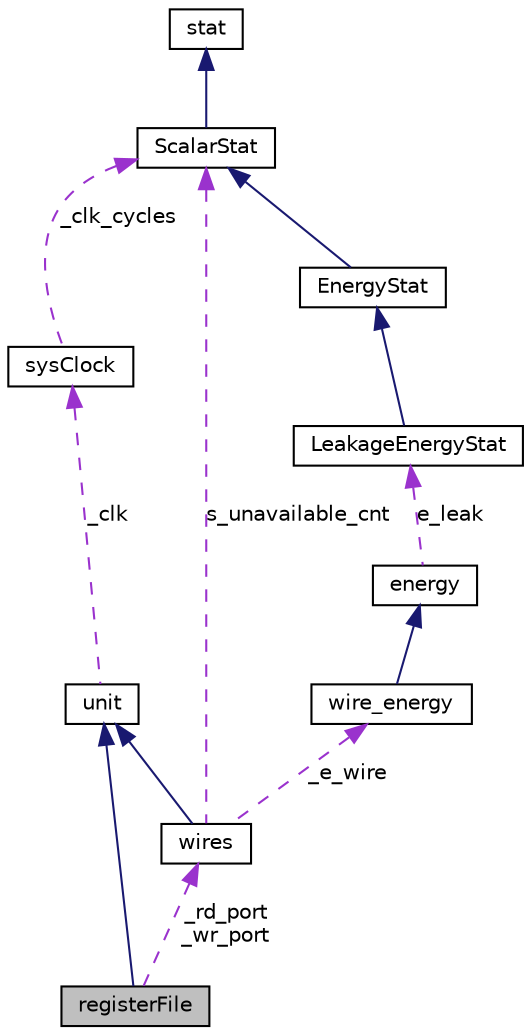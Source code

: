 digraph G
{
  edge [fontname="Helvetica",fontsize="10",labelfontname="Helvetica",labelfontsize="10"];
  node [fontname="Helvetica",fontsize="10",shape=record];
  Node1 [label="registerFile",height=0.2,width=0.4,color="black", fillcolor="grey75", style="filled" fontcolor="black"];
  Node2 -> Node1 [dir=back,color="midnightblue",fontsize="10",style="solid",fontname="Helvetica"];
  Node2 [label="unit",height=0.2,width=0.4,color="black", fillcolor="white", style="filled",URL="$classunit.html"];
  Node3 -> Node2 [dir=back,color="darkorchid3",fontsize="10",style="dashed",label="_clk",fontname="Helvetica"];
  Node3 [label="sysClock",height=0.2,width=0.4,color="black", fillcolor="white", style="filled",URL="$classsysClock.html"];
  Node4 -> Node3 [dir=back,color="darkorchid3",fontsize="10",style="dashed",label="_clk_cycles",fontname="Helvetica"];
  Node4 [label="ScalarStat",height=0.2,width=0.4,color="black", fillcolor="white", style="filled",URL="$classScalarStat.html"];
  Node5 -> Node4 [dir=back,color="midnightblue",fontsize="10",style="solid",fontname="Helvetica"];
  Node5 [label="stat",height=0.2,width=0.4,color="black", fillcolor="white", style="filled",URL="$classstat.html"];
  Node6 -> Node1 [dir=back,color="darkorchid3",fontsize="10",style="dashed",label="_rd_port\n_wr_port",fontname="Helvetica"];
  Node6 [label="wires",height=0.2,width=0.4,color="black", fillcolor="white", style="filled",URL="$classwires.html"];
  Node2 -> Node6 [dir=back,color="midnightblue",fontsize="10",style="solid",fontname="Helvetica"];
  Node4 -> Node6 [dir=back,color="darkorchid3",fontsize="10",style="dashed",label="s_unavailable_cnt",fontname="Helvetica"];
  Node7 -> Node6 [dir=back,color="darkorchid3",fontsize="10",style="dashed",label="_e_wire",fontname="Helvetica"];
  Node7 [label="wire_energy",height=0.2,width=0.4,color="black", fillcolor="white", style="filled",URL="$classwire__energy.html"];
  Node8 -> Node7 [dir=back,color="midnightblue",fontsize="10",style="solid",fontname="Helvetica"];
  Node8 [label="energy",height=0.2,width=0.4,color="black", fillcolor="white", style="filled",URL="$classenergy.html"];
  Node9 -> Node8 [dir=back,color="darkorchid3",fontsize="10",style="dashed",label="e_leak",fontname="Helvetica"];
  Node9 [label="LeakageEnergyStat",height=0.2,width=0.4,color="black", fillcolor="white", style="filled",URL="$classLeakageEnergyStat.html"];
  Node10 -> Node9 [dir=back,color="midnightblue",fontsize="10",style="solid",fontname="Helvetica"];
  Node10 [label="EnergyStat",height=0.2,width=0.4,color="black", fillcolor="white", style="filled",URL="$classEnergyStat.html"];
  Node4 -> Node10 [dir=back,color="midnightblue",fontsize="10",style="solid",fontname="Helvetica"];
}
